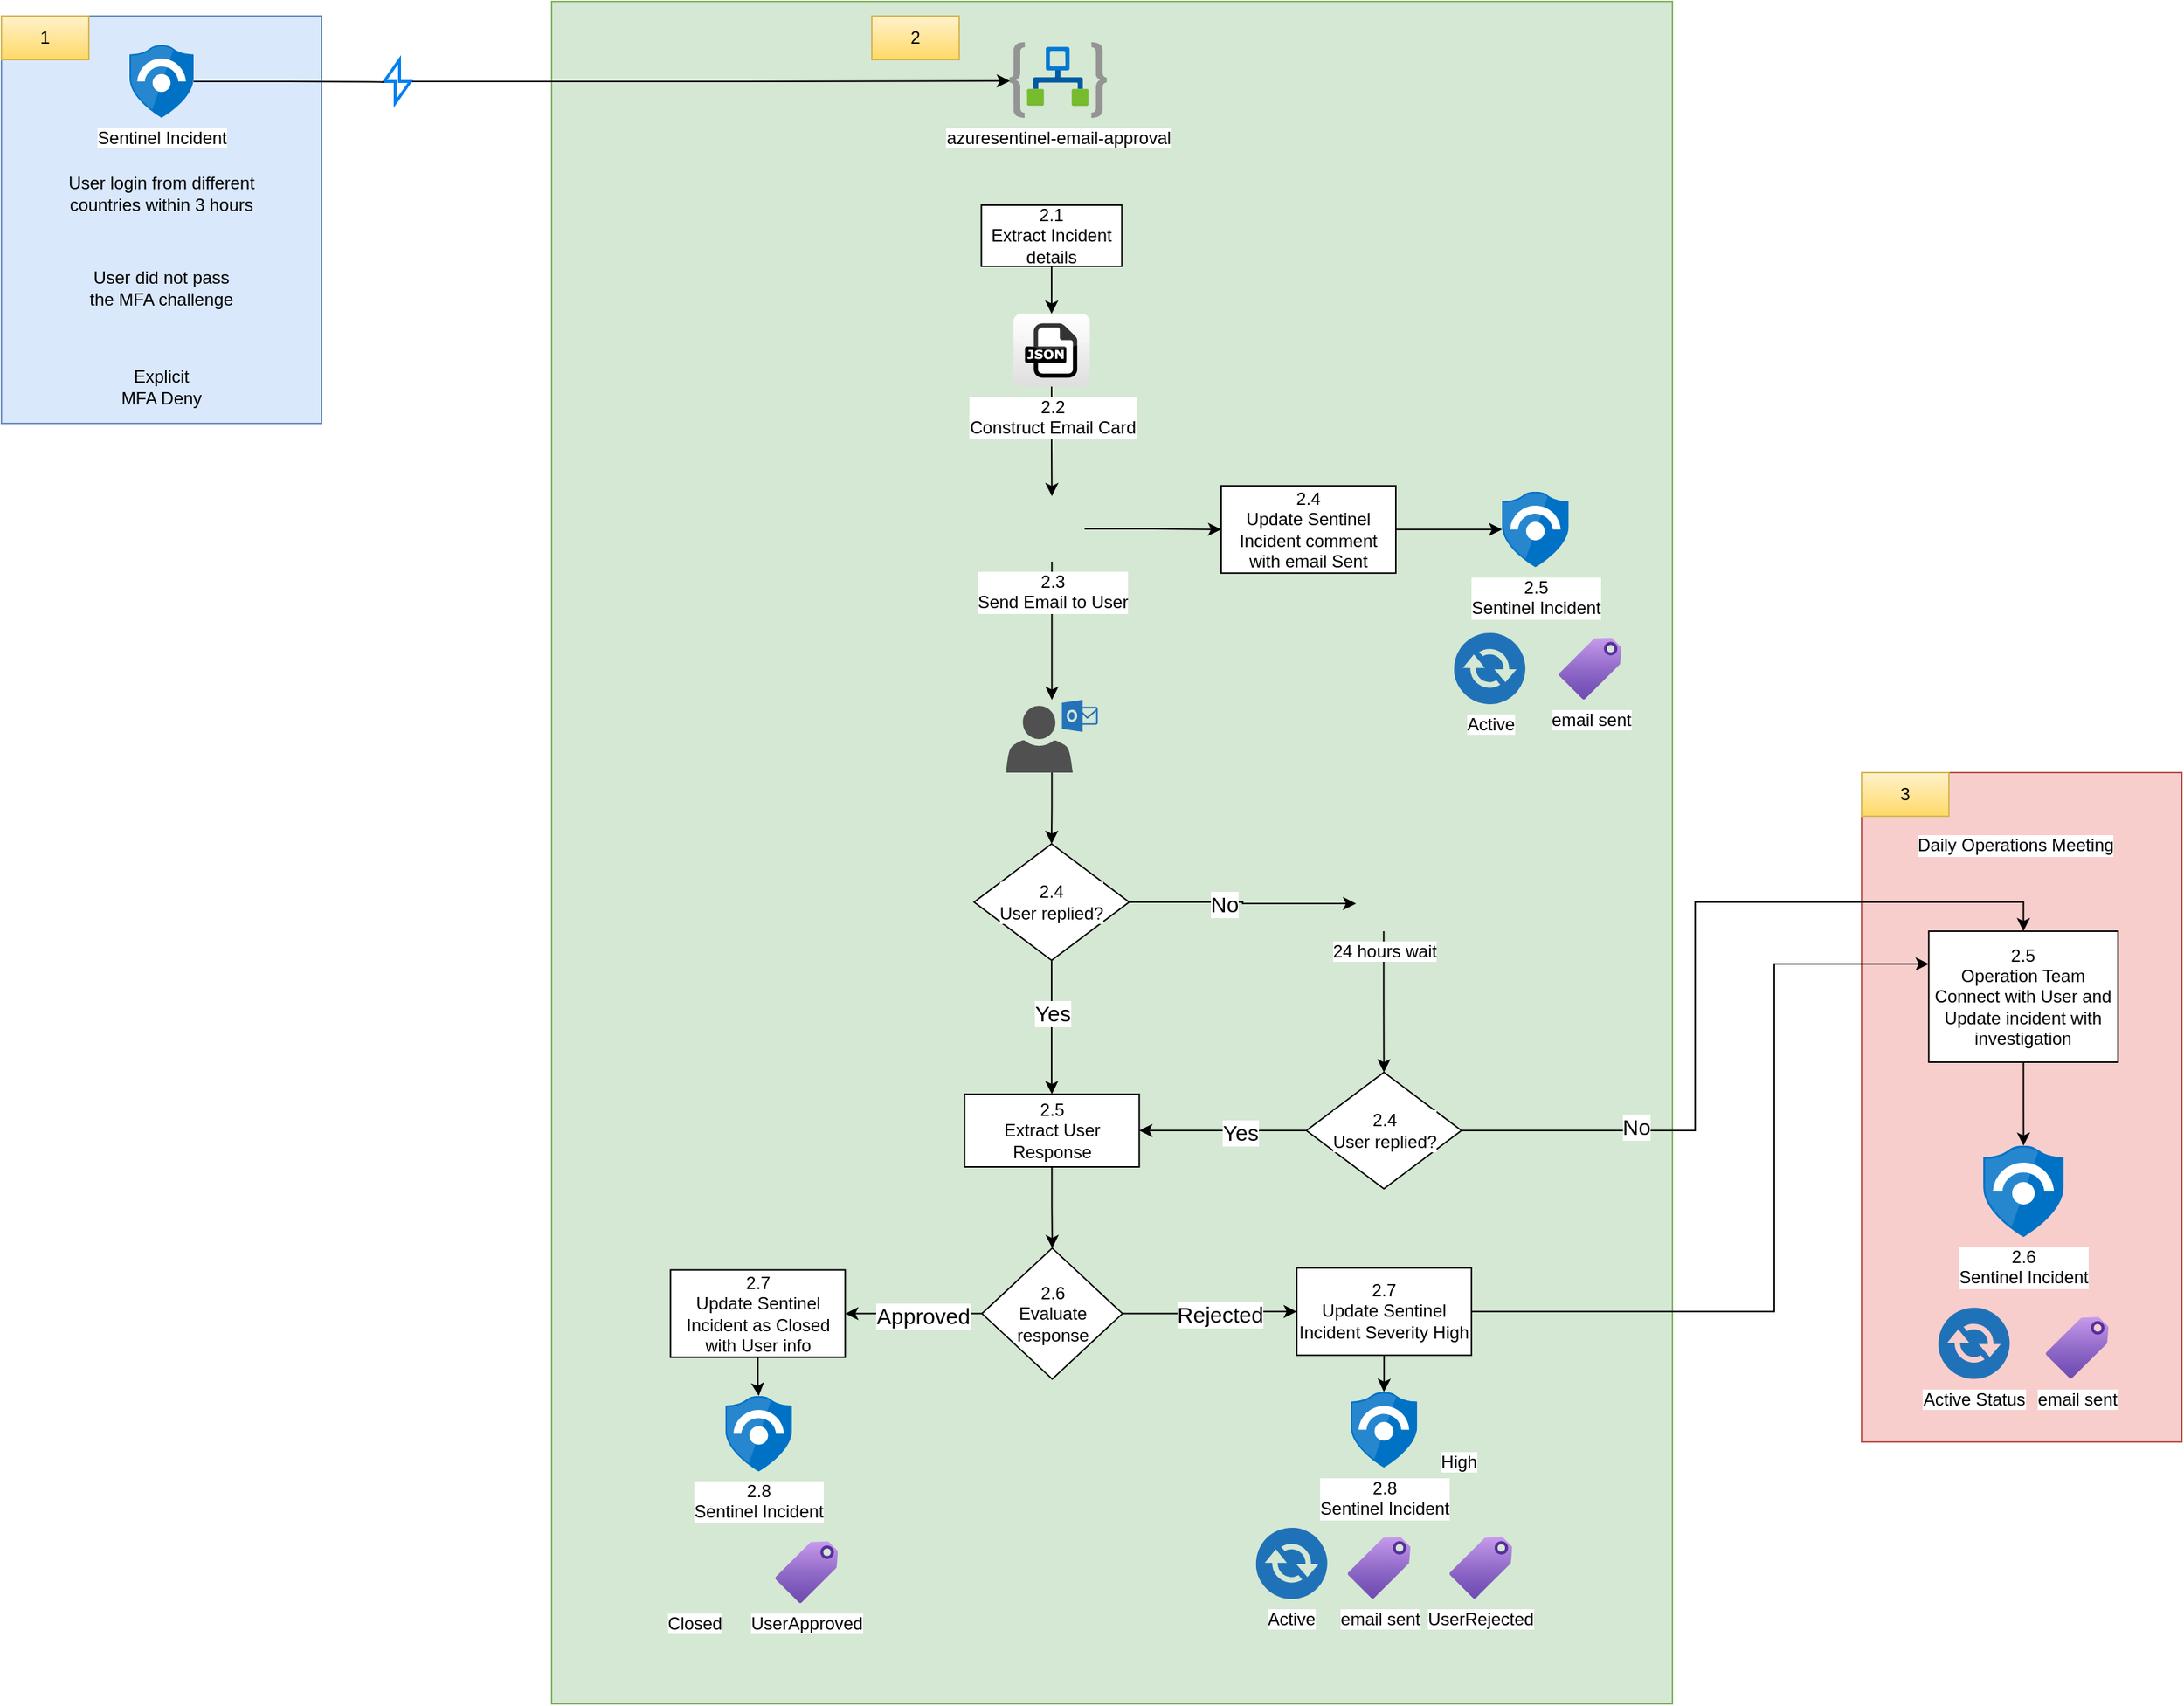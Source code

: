 <mxfile version="16.2.6" type="github">
  <diagram id="BfFZ1IgrDTQRf0SJ3uBB" name="Page-1">
    <mxGraphModel dx="1038" dy="1678" grid="1" gridSize="10" guides="1" tooltips="1" connect="1" arrows="1" fold="1" page="1" pageScale="1" pageWidth="850" pageHeight="1100" math="0" shadow="0">
      <root>
        <mxCell id="0" />
        <mxCell id="1" parent="0" />
        <mxCell id="VqWvkuDyF6hwRgads5Bz-70" value="" style="rounded=0;whiteSpace=wrap;html=1;labelBackgroundColor=default;fillColor=#f8cecc;strokeColor=#b85450;" parent="1" vertex="1">
          <mxGeometry x="1440" y="520" width="220" height="460" as="geometry" />
        </mxCell>
        <mxCell id="VqWvkuDyF6hwRgads5Bz-24" value="" style="rounded=0;whiteSpace=wrap;html=1;fillColor=#d5e8d4;strokeColor=#82b366;" parent="1" vertex="1">
          <mxGeometry x="540" y="-10" width="770" height="1170" as="geometry" />
        </mxCell>
        <mxCell id="VqWvkuDyF6hwRgads5Bz-7" value="" style="whiteSpace=wrap;html=1;fillColor=#dae8fc;strokeColor=#6c8ebf;" parent="1" vertex="1">
          <mxGeometry x="162" width="220" height="280" as="geometry" />
        </mxCell>
        <mxCell id="hbB-L0_1OT1uoQb4G8U5-1" value="azuresentinel-email-approval" style="aspect=fixed;html=1;points=[];align=center;image;fontSize=12;image=img/lib/azure2/integration/Logic_Apps.svg;" parent="1" vertex="1">
          <mxGeometry x="854.45" y="18.0" width="67" height="52" as="geometry" />
        </mxCell>
        <mxCell id="VqWvkuDyF6hwRgads5Bz-27" style="edgeStyle=orthogonalEdgeStyle;rounded=0;orthogonalLoop=1;jettySize=auto;html=1;entryX=0.5;entryY=0;entryDx=0;entryDy=0;" parent="1" source="hbB-L0_1OT1uoQb4G8U5-2" target="VqWvkuDyF6hwRgads5Bz-21" edge="1">
          <mxGeometry relative="1" as="geometry" />
        </mxCell>
        <mxCell id="hbB-L0_1OT1uoQb4G8U5-2" value="2.2&lt;br&gt;Construct Email Card" style="dashed=0;outlineConnect=0;html=1;align=center;labelPosition=center;verticalLabelPosition=bottom;verticalAlign=top;shape=mxgraph.webicons.json;gradientColor=#DFDEDE;labelBackgroundColor=default;" parent="1" vertex="1">
          <mxGeometry x="857.3" y="204.6" width="52.4" height="50" as="geometry" />
        </mxCell>
        <mxCell id="VqWvkuDyF6hwRgads5Bz-48" style="edgeStyle=orthogonalEdgeStyle;rounded=0;orthogonalLoop=1;jettySize=auto;html=1;entryX=0.5;entryY=0;entryDx=0;entryDy=0;" parent="1" source="hbB-L0_1OT1uoQb4G8U5-4" target="VqWvkuDyF6hwRgads5Bz-47" edge="1">
          <mxGeometry relative="1" as="geometry" />
        </mxCell>
        <mxCell id="hbB-L0_1OT1uoQb4G8U5-4" value="" style="sketch=0;pointerEvents=1;shadow=0;dashed=0;html=1;strokeColor=none;fillColor=#505050;labelPosition=center;verticalLabelPosition=bottom;verticalAlign=top;outlineConnect=0;align=center;shape=mxgraph.office.users.outlook_user;" parent="1" vertex="1">
          <mxGeometry x="852.2" y="470" width="63" height="50" as="geometry" />
        </mxCell>
        <mxCell id="hbB-L0_1OT1uoQb4G8U5-8" value="2.8&lt;br&gt;Sentinel Incident" style="sketch=0;aspect=fixed;html=1;points=[];align=center;image;fontSize=12;image=img/lib/mscae/Azure_Sentinel.svg;" parent="1" vertex="1">
          <mxGeometry x="659.38" y="948.4" width="45.76" height="52" as="geometry" />
        </mxCell>
        <mxCell id="VqWvkuDyF6hwRgads5Bz-6" style="edgeStyle=orthogonalEdgeStyle;rounded=0;orthogonalLoop=1;jettySize=auto;html=1;entryX=0.006;entryY=0.512;entryDx=0;entryDy=0;entryPerimeter=0;startArrow=none;" parent="1" source="VqWvkuDyF6hwRgads5Bz-39" target="hbB-L0_1OT1uoQb4G8U5-1" edge="1">
          <mxGeometry relative="1" as="geometry" />
        </mxCell>
        <mxCell id="VqWvkuDyF6hwRgads5Bz-1" value="Sentinel Incident" style="sketch=0;aspect=fixed;html=1;points=[];align=center;image;fontSize=12;image=img/lib/mscae/Azure_Sentinel.svg;" parent="1" vertex="1">
          <mxGeometry x="250" y="20.0" width="44" height="50" as="geometry" />
        </mxCell>
        <mxCell id="VqWvkuDyF6hwRgads5Bz-2" value="User login from different countries within 3 hours" style="text;html=1;strokeColor=none;fillColor=none;align=center;verticalAlign=middle;whiteSpace=wrap;rounded=0;" parent="1" vertex="1">
          <mxGeometry x="198" y="106.8" width="148" height="30" as="geometry" />
        </mxCell>
        <mxCell id="VqWvkuDyF6hwRgads5Bz-3" value="User did not pass the MFA challenge" style="text;html=1;strokeColor=none;fillColor=none;align=center;verticalAlign=middle;whiteSpace=wrap;rounded=0;" parent="1" vertex="1">
          <mxGeometry x="218" y="172.0" width="108" height="30" as="geometry" />
        </mxCell>
        <mxCell id="VqWvkuDyF6hwRgads5Bz-4" value="Explicit MFA Deny" style="text;html=1;strokeColor=none;fillColor=none;align=center;verticalAlign=middle;whiteSpace=wrap;rounded=0;" parent="1" vertex="1">
          <mxGeometry x="242" y="239.6" width="60" height="30" as="geometry" />
        </mxCell>
        <mxCell id="VqWvkuDyF6hwRgads5Bz-12" value="" style="edgeStyle=orthogonalEdgeStyle;rounded=0;orthogonalLoop=1;jettySize=auto;exitX=0;exitY=0.5;exitDx=0;exitDy=0;entryX=1;entryY=0.5;entryDx=0;entryDy=0;html=1;" parent="1" source="VqWvkuDyF6hwRgads5Bz-10" target="VqWvkuDyF6hwRgads5Bz-11" edge="1">
          <mxGeometry relative="1" as="geometry" />
        </mxCell>
        <mxCell id="VqWvkuDyF6hwRgads5Bz-18" value="Approved" style="edgeLabel;html=1;align=center;verticalAlign=middle;resizable=0;points=[];fontSize=15;" parent="VqWvkuDyF6hwRgads5Bz-12" vertex="1" connectable="0">
          <mxGeometry x="-0.125" y="1" relative="1" as="geometry">
            <mxPoint as="offset" />
          </mxGeometry>
        </mxCell>
        <mxCell id="VqWvkuDyF6hwRgads5Bz-14" style="edgeStyle=orthogonalEdgeStyle;rounded=0;orthogonalLoop=1;jettySize=auto;html=1;entryX=0;entryY=0.5;entryDx=0;entryDy=0;" parent="1" source="VqWvkuDyF6hwRgads5Bz-10" target="VqWvkuDyF6hwRgads5Bz-13" edge="1">
          <mxGeometry relative="1" as="geometry" />
        </mxCell>
        <mxCell id="VqWvkuDyF6hwRgads5Bz-17" value="Rejected" style="edgeLabel;html=1;align=center;verticalAlign=middle;resizable=0;points=[];fontSize=15;" parent="VqWvkuDyF6hwRgads5Bz-14" vertex="1" connectable="0">
          <mxGeometry x="0.118" y="-1" relative="1" as="geometry">
            <mxPoint as="offset" />
          </mxGeometry>
        </mxCell>
        <mxCell id="VqWvkuDyF6hwRgads5Bz-10" value="2.6&lt;br&gt;Evaluate response" style="rhombus;whiteSpace=wrap;html=1;" parent="1" vertex="1">
          <mxGeometry x="835.68" y="846.81" width="96.5" height="90" as="geometry" />
        </mxCell>
        <mxCell id="VqWvkuDyF6hwRgads5Bz-37" style="edgeStyle=orthogonalEdgeStyle;rounded=0;orthogonalLoop=1;jettySize=auto;html=1;" parent="1" source="VqWvkuDyF6hwRgads5Bz-11" target="hbB-L0_1OT1uoQb4G8U5-8" edge="1">
          <mxGeometry relative="1" as="geometry" />
        </mxCell>
        <mxCell id="VqWvkuDyF6hwRgads5Bz-11" value="2.7&lt;br&gt;Update Sentinel Incident as Closed with User info" style="rounded=0;whiteSpace=wrap;html=1;" parent="1" vertex="1">
          <mxGeometry x="621.68" y="861.81" width="120" height="60" as="geometry" />
        </mxCell>
        <mxCell id="VqWvkuDyF6hwRgads5Bz-38" style="edgeStyle=orthogonalEdgeStyle;rounded=0;orthogonalLoop=1;jettySize=auto;html=1;" parent="1" source="VqWvkuDyF6hwRgads5Bz-13" target="VqWvkuDyF6hwRgads5Bz-19" edge="1">
          <mxGeometry relative="1" as="geometry" />
        </mxCell>
        <mxCell id="VqWvkuDyF6hwRgads5Bz-79" style="edgeStyle=orthogonalEdgeStyle;rounded=0;orthogonalLoop=1;jettySize=auto;html=1;entryX=0;entryY=0.25;entryDx=0;entryDy=0;" parent="1" source="VqWvkuDyF6hwRgads5Bz-13" target="VqWvkuDyF6hwRgads5Bz-52" edge="1">
          <mxGeometry relative="1" as="geometry">
            <Array as="points">
              <mxPoint x="1380" y="890" />
              <mxPoint x="1380" y="652" />
            </Array>
          </mxGeometry>
        </mxCell>
        <mxCell id="VqWvkuDyF6hwRgads5Bz-13" value="2.7&lt;br&gt;Update Sentinel Incident Severity High" style="rounded=0;whiteSpace=wrap;html=1;" parent="1" vertex="1">
          <mxGeometry x="1051.93" y="860.42" width="120" height="60" as="geometry" />
        </mxCell>
        <mxCell id="VqWvkuDyF6hwRgads5Bz-19" value="2.8&lt;br&gt;Sentinel Incident" style="sketch=0;aspect=fixed;html=1;points=[];align=center;image;fontSize=12;image=img/lib/mscae/Azure_Sentinel.svg;" parent="1" vertex="1">
          <mxGeometry x="1088.93" y="945.62" width="45.76" height="52" as="geometry" />
        </mxCell>
        <mxCell id="VqWvkuDyF6hwRgads5Bz-26" style="edgeStyle=orthogonalEdgeStyle;rounded=0;orthogonalLoop=1;jettySize=auto;html=1;" parent="1" source="VqWvkuDyF6hwRgads5Bz-20" target="hbB-L0_1OT1uoQb4G8U5-2" edge="1">
          <mxGeometry relative="1" as="geometry" />
        </mxCell>
        <mxCell id="VqWvkuDyF6hwRgads5Bz-20" value="2.1&lt;br&gt;Extract Incident details" style="rounded=0;whiteSpace=wrap;html=1;" parent="1" vertex="1">
          <mxGeometry x="835.25" y="130" width="96.5" height="42" as="geometry" />
        </mxCell>
        <mxCell id="VqWvkuDyF6hwRgads5Bz-32" style="edgeStyle=orthogonalEdgeStyle;rounded=0;orthogonalLoop=1;jettySize=auto;html=1;" parent="1" source="VqWvkuDyF6hwRgads5Bz-21" target="hbB-L0_1OT1uoQb4G8U5-4" edge="1">
          <mxGeometry relative="1" as="geometry" />
        </mxCell>
        <mxCell id="VqWvkuDyF6hwRgads5Bz-46" style="edgeStyle=orthogonalEdgeStyle;rounded=0;orthogonalLoop=1;jettySize=auto;html=1;entryX=0;entryY=0.5;entryDx=0;entryDy=0;" parent="1" source="VqWvkuDyF6hwRgads5Bz-21" target="VqWvkuDyF6hwRgads5Bz-23" edge="1">
          <mxGeometry relative="1" as="geometry" />
        </mxCell>
        <mxCell id="VqWvkuDyF6hwRgads5Bz-21" value="2.3&lt;br&gt;Send Email to User" style="shape=image;html=1;verticalAlign=top;verticalLabelPosition=bottom;labelBackgroundColor=#ffffff;imageAspect=0;aspect=fixed;image=https://cdn3.iconfinder.com/data/icons/capsocial-round/500/Outlook-128.png" parent="1" vertex="1">
          <mxGeometry x="861.2" y="330" width="45" height="45" as="geometry" />
        </mxCell>
        <mxCell id="VqWvkuDyF6hwRgads5Bz-22" value="2.5&lt;br&gt;Sentinel Incident" style="sketch=0;aspect=fixed;html=1;points=[];align=center;image;fontSize=12;image=img/lib/mscae/Azure_Sentinel.svg;" parent="1" vertex="1">
          <mxGeometry x="1193" y="326.89" width="45.77" height="52" as="geometry" />
        </mxCell>
        <mxCell id="VqWvkuDyF6hwRgads5Bz-30" style="edgeStyle=orthogonalEdgeStyle;rounded=0;orthogonalLoop=1;jettySize=auto;html=1;" parent="1" source="VqWvkuDyF6hwRgads5Bz-23" target="VqWvkuDyF6hwRgads5Bz-22" edge="1">
          <mxGeometry relative="1" as="geometry" />
        </mxCell>
        <mxCell id="VqWvkuDyF6hwRgads5Bz-23" value="2.4&lt;br&gt;Update Sentinel Incident comment with email Sent" style="rounded=0;whiteSpace=wrap;html=1;" parent="1" vertex="1">
          <mxGeometry x="1000" y="322.89" width="120" height="60" as="geometry" />
        </mxCell>
        <mxCell id="VqWvkuDyF6hwRgads5Bz-36" style="edgeStyle=orthogonalEdgeStyle;rounded=0;orthogonalLoop=1;jettySize=auto;html=1;" parent="1" source="VqWvkuDyF6hwRgads5Bz-34" target="VqWvkuDyF6hwRgads5Bz-10" edge="1">
          <mxGeometry relative="1" as="geometry" />
        </mxCell>
        <mxCell id="VqWvkuDyF6hwRgads5Bz-34" value="&lt;span&gt;2.5&lt;br&gt;Extract User Response&lt;br&gt;&lt;/span&gt;" style="rounded=0;whiteSpace=wrap;html=1;" parent="1" vertex="1">
          <mxGeometry x="823.7" y="741" width="120" height="50" as="geometry" />
        </mxCell>
        <mxCell id="VqWvkuDyF6hwRgads5Bz-40" value="1" style="text;html=1;strokeColor=#d6b656;fillColor=#fff2cc;align=center;verticalAlign=middle;whiteSpace=wrap;rounded=0;gradientColor=#ffd966;" parent="1" vertex="1">
          <mxGeometry x="162" width="60" height="30" as="geometry" />
        </mxCell>
        <mxCell id="VqWvkuDyF6hwRgads5Bz-41" value="2" style="text;html=1;strokeColor=#d6b656;fillColor=#fff2cc;align=center;verticalAlign=middle;whiteSpace=wrap;rounded=0;gradientColor=#ffd966;" parent="1" vertex="1">
          <mxGeometry x="760" width="60" height="30" as="geometry" />
        </mxCell>
        <mxCell id="VqWvkuDyF6hwRgads5Bz-39" value="" style="html=1;verticalLabelPosition=bottom;align=center;labelBackgroundColor=#ffffff;verticalAlign=top;strokeWidth=2;strokeColor=#0080F0;shadow=0;dashed=0;shape=mxgraph.ios7.icons.flash;" parent="1" vertex="1">
          <mxGeometry x="425" y="30" width="18" height="30" as="geometry" />
        </mxCell>
        <mxCell id="VqWvkuDyF6hwRgads5Bz-45" value="" style="edgeStyle=orthogonalEdgeStyle;rounded=0;orthogonalLoop=1;jettySize=auto;html=1;entryX=0.006;entryY=0.512;entryDx=0;entryDy=0;entryPerimeter=0;endArrow=none;" parent="1" source="VqWvkuDyF6hwRgads5Bz-1" target="VqWvkuDyF6hwRgads5Bz-39" edge="1">
          <mxGeometry relative="1" as="geometry">
            <mxPoint x="294" y="45" as="sourcePoint" />
            <mxPoint x="850.402" y="45.624" as="targetPoint" />
          </mxGeometry>
        </mxCell>
        <mxCell id="VqWvkuDyF6hwRgads5Bz-76" style="edgeStyle=orthogonalEdgeStyle;rounded=0;orthogonalLoop=1;jettySize=auto;html=1;entryX=0.5;entryY=0;entryDx=0;entryDy=0;" parent="1" source="VqWvkuDyF6hwRgads5Bz-47" target="VqWvkuDyF6hwRgads5Bz-34" edge="1">
          <mxGeometry relative="1" as="geometry">
            <Array as="points">
              <mxPoint x="884" y="730" />
              <mxPoint x="884" y="730" />
            </Array>
          </mxGeometry>
        </mxCell>
        <mxCell id="VqWvkuDyF6hwRgads5Bz-78" value="Yes" style="edgeLabel;html=1;align=center;verticalAlign=middle;resizable=0;points=[];fontSize=15;" parent="VqWvkuDyF6hwRgads5Bz-76" vertex="1" connectable="0">
          <mxGeometry x="-0.199" relative="1" as="geometry">
            <mxPoint y="-1" as="offset" />
          </mxGeometry>
        </mxCell>
        <mxCell id="g2RrGQ3KNIrdNZsYyKHY-2" style="edgeStyle=orthogonalEdgeStyle;rounded=0;orthogonalLoop=1;jettySize=auto;html=1;entryX=0;entryY=0.5;entryDx=0;entryDy=0;fontSize=15;" edge="1" parent="1" source="VqWvkuDyF6hwRgads5Bz-47" target="g2RrGQ3KNIrdNZsYyKHY-1">
          <mxGeometry relative="1" as="geometry" />
        </mxCell>
        <mxCell id="g2RrGQ3KNIrdNZsYyKHY-3" value="No" style="edgeLabel;html=1;align=center;verticalAlign=middle;resizable=0;points=[];fontSize=15;" vertex="1" connectable="0" parent="g2RrGQ3KNIrdNZsYyKHY-2">
          <mxGeometry x="-0.177" y="-1" relative="1" as="geometry">
            <mxPoint as="offset" />
          </mxGeometry>
        </mxCell>
        <mxCell id="VqWvkuDyF6hwRgads5Bz-47" value="2.4&lt;br&gt;User replied?" style="rhombus;whiteSpace=wrap;html=1;labelBackgroundColor=default;" parent="1" vertex="1">
          <mxGeometry x="830.25" y="569" width="106.5" height="80" as="geometry" />
        </mxCell>
        <mxCell id="VqWvkuDyF6hwRgads5Bz-51" value="2.6&lt;br&gt;Sentinel Incident" style="sketch=0;aspect=fixed;html=1;points=[];align=center;image;fontSize=12;image=img/lib/mscae/Azure_Sentinel.svg;" parent="1" vertex="1">
          <mxGeometry x="1523.55" y="776.42" width="55.25" height="62.78" as="geometry" />
        </mxCell>
        <mxCell id="VqWvkuDyF6hwRgads5Bz-58" style="edgeStyle=orthogonalEdgeStyle;rounded=0;orthogonalLoop=1;jettySize=auto;html=1;" parent="1" source="VqWvkuDyF6hwRgads5Bz-52" target="VqWvkuDyF6hwRgads5Bz-51" edge="1">
          <mxGeometry relative="1" as="geometry" />
        </mxCell>
        <mxCell id="VqWvkuDyF6hwRgads5Bz-52" value="2.5&lt;br&gt;Operation Team Connect with User and Update incident with investigation" style="rounded=0;whiteSpace=wrap;html=1;" parent="1" vertex="1">
          <mxGeometry x="1486.17" y="629" width="130.01" height="90" as="geometry" />
        </mxCell>
        <mxCell id="VqWvkuDyF6hwRgads5Bz-59" value="email sent" style="aspect=fixed;html=1;points=[];align=center;image;fontSize=12;image=img/lib/azure2/general/Tag.svg;labelBackgroundColor=default;" parent="1" vertex="1">
          <mxGeometry x="1232" y="427" width="43" height="43" as="geometry" />
        </mxCell>
        <mxCell id="VqWvkuDyF6hwRgads5Bz-60" value="UserApproved" style="aspect=fixed;html=1;points=[];align=center;image;fontSize=12;image=img/lib/azure2/general/Tag.svg;labelBackgroundColor=default;" parent="1" vertex="1">
          <mxGeometry x="693.68" y="1048" width="43" height="43" as="geometry" />
        </mxCell>
        <mxCell id="VqWvkuDyF6hwRgads5Bz-63" value="UserRejected" style="aspect=fixed;html=1;points=[];align=center;image;fontSize=12;image=img/lib/azure2/general/Tag.svg;labelBackgroundColor=default;" parent="1" vertex="1">
          <mxGeometry x="1156.93" y="1045" width="43" height="43" as="geometry" />
        </mxCell>
        <mxCell id="VqWvkuDyF6hwRgads5Bz-64" value="Active" style="sketch=0;pointerEvents=1;shadow=0;dashed=0;html=1;strokeColor=none;fillColor=#505050;labelPosition=center;verticalLabelPosition=bottom;verticalAlign=top;outlineConnect=0;align=center;shape=mxgraph.office.communications.exchange_active_sync;fillColor=#2072B8;labelBackgroundColor=default;" parent="1" vertex="1">
          <mxGeometry x="1160" y="424" width="49" height="49" as="geometry" />
        </mxCell>
        <mxCell id="VqWvkuDyF6hwRgads5Bz-65" value="Active Status" style="sketch=0;pointerEvents=1;shadow=0;dashed=0;html=1;strokeColor=none;fillColor=#505050;labelPosition=center;verticalLabelPosition=bottom;verticalAlign=top;outlineConnect=0;align=center;shape=mxgraph.office.communications.exchange_active_sync;fillColor=#2072B8;labelBackgroundColor=default;" parent="1" vertex="1">
          <mxGeometry x="1492.76" y="887.81" width="49" height="49" as="geometry" />
        </mxCell>
        <mxCell id="VqWvkuDyF6hwRgads5Bz-66" value="email sent" style="aspect=fixed;html=1;points=[];align=center;image;fontSize=12;image=img/lib/azure2/general/Tag.svg;labelBackgroundColor=default;" parent="1" vertex="1">
          <mxGeometry x="1566.59" y="893.81" width="43" height="43" as="geometry" />
        </mxCell>
        <mxCell id="VqWvkuDyF6hwRgads5Bz-67" value="Closed" style="shape=image;html=1;verticalAlign=top;verticalLabelPosition=bottom;labelBackgroundColor=#ffffff;imageAspect=0;aspect=fixed;image=https://cdn4.iconfinder.com/data/icons/web-ui-color/128/Checkmark-128.png" parent="1" vertex="1">
          <mxGeometry x="617" y="1048.62" width="42.38" height="42.38" as="geometry" />
        </mxCell>
        <mxCell id="VqWvkuDyF6hwRgads5Bz-68" value="Active" style="sketch=0;pointerEvents=1;shadow=0;dashed=0;html=1;strokeColor=none;fillColor=#505050;labelPosition=center;verticalLabelPosition=bottom;verticalAlign=top;outlineConnect=0;align=center;shape=mxgraph.office.communications.exchange_active_sync;fillColor=#2072B8;labelBackgroundColor=default;" parent="1" vertex="1">
          <mxGeometry x="1023.93" y="1039" width="49" height="49" as="geometry" />
        </mxCell>
        <mxCell id="VqWvkuDyF6hwRgads5Bz-69" value="High" style="shape=image;html=1;verticalAlign=top;verticalLabelPosition=bottom;labelBackgroundColor=#ffffff;imageAspect=0;aspect=fixed;image=https://cdn2.iconfinder.com/data/icons/gnomeicontheme/32x32/emblems/stock_mail-priority-high.png" parent="1" vertex="1">
          <mxGeometry x="1146.93" y="948.4" width="32" height="32" as="geometry" />
        </mxCell>
        <mxCell id="VqWvkuDyF6hwRgads5Bz-71" value="Daily Operations Meeting" style="text;html=1;strokeColor=none;fillColor=none;align=center;verticalAlign=middle;whiteSpace=wrap;rounded=0;labelBackgroundColor=default;" parent="1" vertex="1">
          <mxGeometry x="1476.18" y="555" width="140" height="30" as="geometry" />
        </mxCell>
        <mxCell id="VqWvkuDyF6hwRgads5Bz-72" value="3" style="text;html=1;strokeColor=#d6b656;fillColor=#fff2cc;align=center;verticalAlign=middle;whiteSpace=wrap;rounded=0;gradientColor=#ffd966;" parent="1" vertex="1">
          <mxGeometry x="1440" y="520" width="60" height="30" as="geometry" />
        </mxCell>
        <mxCell id="VqWvkuDyF6hwRgads5Bz-82" value="email sent" style="aspect=fixed;html=1;points=[];align=center;image;fontSize=12;image=img/lib/azure2/general/Tag.svg;labelBackgroundColor=default;" parent="1" vertex="1">
          <mxGeometry x="1087.0" y="1045" width="43" height="43" as="geometry" />
        </mxCell>
        <mxCell id="g2RrGQ3KNIrdNZsYyKHY-8" style="edgeStyle=orthogonalEdgeStyle;rounded=0;orthogonalLoop=1;jettySize=auto;html=1;entryX=0.5;entryY=0;entryDx=0;entryDy=0;fontSize=15;" edge="1" parent="1" source="g2RrGQ3KNIrdNZsYyKHY-1" target="g2RrGQ3KNIrdNZsYyKHY-5">
          <mxGeometry relative="1" as="geometry" />
        </mxCell>
        <mxCell id="g2RrGQ3KNIrdNZsYyKHY-1" value="24 hours wait" style="shape=image;html=1;verticalAlign=top;verticalLabelPosition=bottom;labelBackgroundColor=#ffffff;imageAspect=0;aspect=fixed;image=https://cdn2.iconfinder.com/data/icons/bitsies/128/Clock-128.png" vertex="1" parent="1">
          <mxGeometry x="1092.69" y="591" width="38" height="38" as="geometry" />
        </mxCell>
        <mxCell id="g2RrGQ3KNIrdNZsYyKHY-6" style="edgeStyle=orthogonalEdgeStyle;rounded=0;orthogonalLoop=1;jettySize=auto;html=1;entryX=1;entryY=0.5;entryDx=0;entryDy=0;fontSize=15;" edge="1" parent="1" source="g2RrGQ3KNIrdNZsYyKHY-5" target="VqWvkuDyF6hwRgads5Bz-34">
          <mxGeometry relative="1" as="geometry" />
        </mxCell>
        <mxCell id="g2RrGQ3KNIrdNZsYyKHY-9" value="Yes" style="edgeLabel;html=1;align=center;verticalAlign=middle;resizable=0;points=[];fontSize=15;" vertex="1" connectable="0" parent="g2RrGQ3KNIrdNZsYyKHY-6">
          <mxGeometry x="-0.207" y="1" relative="1" as="geometry">
            <mxPoint as="offset" />
          </mxGeometry>
        </mxCell>
        <mxCell id="g2RrGQ3KNIrdNZsYyKHY-7" style="edgeStyle=orthogonalEdgeStyle;rounded=0;orthogonalLoop=1;jettySize=auto;html=1;entryX=0.5;entryY=0;entryDx=0;entryDy=0;fontSize=15;" edge="1" parent="1" source="g2RrGQ3KNIrdNZsYyKHY-5" target="VqWvkuDyF6hwRgads5Bz-52">
          <mxGeometry relative="1" as="geometry" />
        </mxCell>
        <mxCell id="g2RrGQ3KNIrdNZsYyKHY-10" value="No" style="edgeLabel;html=1;align=center;verticalAlign=middle;resizable=0;points=[];fontSize=15;" vertex="1" connectable="0" parent="g2RrGQ3KNIrdNZsYyKHY-7">
          <mxGeometry x="-0.574" y="3" relative="1" as="geometry">
            <mxPoint as="offset" />
          </mxGeometry>
        </mxCell>
        <mxCell id="g2RrGQ3KNIrdNZsYyKHY-5" value="2.4&lt;br&gt;User replied?" style="rhombus;whiteSpace=wrap;html=1;labelBackgroundColor=default;" vertex="1" parent="1">
          <mxGeometry x="1058.56" y="726" width="106.5" height="80" as="geometry" />
        </mxCell>
      </root>
    </mxGraphModel>
  </diagram>
</mxfile>
